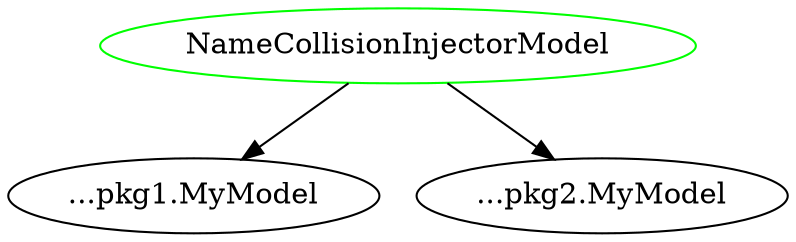 digraph "NameCollisionInjectorModel" {
  overlap = false
  splines = true
  injector [label="NameCollisionInjectorModel",color=green];
  node2 [label="...pkg1.MyModel"];
  node1 [label="...pkg2.MyModel"];
  injector -> node2 [];
  injector -> node1 [];
}
